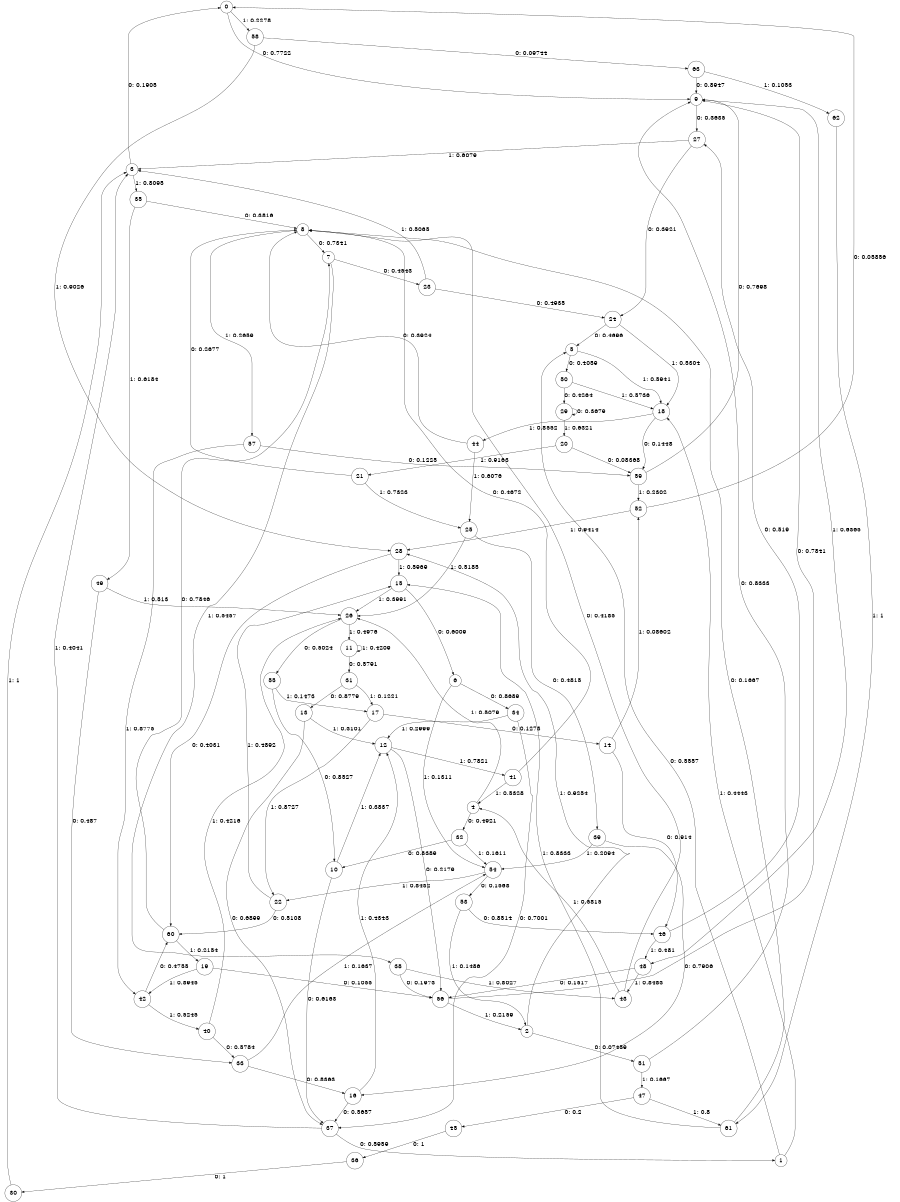 digraph "ch2randomL9" {
size = "6,8.5";
ratio = "fill";
node [shape = circle];
node [fontsize = 24];
edge [fontsize = 24];
0 -> 9 [label = "0: 0.7722   "];
0 -> 58 [label = "1: 0.2278   "];
1 -> 5 [label = "0: 0.5557   "];
1 -> 18 [label = "1: 0.4443   "];
2 -> 51 [label = "0: 0.07459  "];
2 -> 28 [label = "1: 0.9254   "];
3 -> 0 [label = "0: 0.1905   "];
3 -> 35 [label = "1: 0.8095   "];
4 -> 32 [label = "0: 0.4921   "];
4 -> 26 [label = "1: 0.5079   "];
5 -> 50 [label = "0: 0.4059   "];
5 -> 18 [label = "1: 0.5941   "];
6 -> 34 [label = "0: 0.8689   "];
6 -> 54 [label = "1: 0.1311   "];
7 -> 23 [label = "0: 0.4543   "];
7 -> 38 [label = "1: 0.5457   "];
8 -> 7 [label = "0: 0.7341   "];
8 -> 57 [label = "1: 0.2659   "];
9 -> 27 [label = "0: 0.3635   "];
9 -> 48 [label = "1: 0.6365   "];
10 -> 37 [label = "0: 0.6163   "];
10 -> 12 [label = "1: 0.3837   "];
11 -> 31 [label = "0: 0.5791   "];
11 -> 11 [label = "1: 0.4209   "];
12 -> 56 [label = "0: 0.2179   "];
12 -> 41 [label = "1: 0.7821   "];
13 -> 37 [label = "0: 0.6899   "];
13 -> 12 [label = "1: 0.3101   "];
14 -> 46 [label = "0: 0.914    "];
14 -> 52 [label = "1: 0.08602  "];
15 -> 6 [label = "0: 0.6009   "];
15 -> 26 [label = "1: 0.3991   "];
16 -> 37 [label = "0: 0.5657   "];
16 -> 12 [label = "1: 0.4343   "];
17 -> 14 [label = "0: 0.1273   "];
17 -> 22 [label = "1: 0.8727   "];
18 -> 59 [label = "0: 0.1448   "];
18 -> 44 [label = "1: 0.8552   "];
19 -> 56 [label = "0: 0.1055   "];
19 -> 42 [label = "1: 0.8945   "];
20 -> 59 [label = "0: 0.08368  "];
20 -> 21 [label = "1: 0.9163   "];
21 -> 8 [label = "0: 0.2677   "];
21 -> 25 [label = "1: 0.7323   "];
22 -> 60 [label = "0: 0.5108   "];
22 -> 15 [label = "1: 0.4892   "];
23 -> 24 [label = "0: 0.4935   "];
23 -> 3 [label = "1: 0.5065   "];
24 -> 5 [label = "0: 0.4696   "];
24 -> 18 [label = "1: 0.5304   "];
25 -> 39 [label = "0: 0.4815   "];
25 -> 26 [label = "1: 0.5185   "];
26 -> 55 [label = "0: 0.5024   "];
26 -> 11 [label = "1: 0.4976   "];
27 -> 24 [label = "0: 0.3921   "];
27 -> 3 [label = "1: 0.6079   "];
28 -> 60 [label = "0: 0.4031   "];
28 -> 15 [label = "1: 0.5969   "];
29 -> 29 [label = "0: 0.3679   "];
29 -> 20 [label = "1: 0.6321   "];
30 -> 3 [label = "1: 1        "];
31 -> 13 [label = "0: 0.8779   "];
31 -> 17 [label = "1: 0.1221   "];
32 -> 10 [label = "0: 0.8389   "];
32 -> 54 [label = "1: 0.1611   "];
33 -> 16 [label = "0: 0.8363   "];
33 -> 54 [label = "1: 0.1637   "];
34 -> 37 [label = "0: 0.7001   "];
34 -> 12 [label = "1: 0.2999   "];
35 -> 8 [label = "0: 0.3816   "];
35 -> 49 [label = "1: 0.6184   "];
36 -> 30 [label = "0: 1        "];
37 -> 1 [label = "0: 0.5959   "];
37 -> 3 [label = "1: 0.4041   "];
38 -> 56 [label = "0: 0.1973   "];
38 -> 43 [label = "1: 0.8027   "];
39 -> 16 [label = "0: 0.7906   "];
39 -> 54 [label = "1: 0.2094   "];
40 -> 33 [label = "0: 0.5784   "];
40 -> 26 [label = "1: 0.4216   "];
41 -> 8 [label = "0: 0.4672   "];
41 -> 4 [label = "1: 0.5328   "];
42 -> 60 [label = "0: 0.4755   "];
42 -> 40 [label = "1: 0.5245   "];
43 -> 8 [label = "0: 0.4185   "];
43 -> 4 [label = "1: 0.5815   "];
44 -> 8 [label = "0: 0.3924   "];
44 -> 25 [label = "1: 0.6076   "];
45 -> 36 [label = "0: 1        "];
46 -> 27 [label = "0: 0.519    "];
46 -> 48 [label = "1: 0.481    "];
47 -> 45 [label = "0: 0.2      "];
47 -> 61 [label = "1: 0.8      "];
48 -> 56 [label = "0: 0.1517   "];
48 -> 43 [label = "1: 0.8483   "];
49 -> 33 [label = "0: 0.487    "];
49 -> 26 [label = "1: 0.513    "];
50 -> 29 [label = "0: 0.4264   "];
50 -> 18 [label = "1: 0.5736   "];
51 -> 9 [label = "0: 0.8333   "];
51 -> 47 [label = "1: 0.1667   "];
52 -> 0 [label = "0: 0.05856  "];
52 -> 28 [label = "1: 0.9414   "];
53 -> 46 [label = "0: 0.8514   "];
53 -> 2 [label = "1: 0.1486   "];
54 -> 53 [label = "0: 0.1568   "];
54 -> 22 [label = "1: 0.8432   "];
55 -> 10 [label = "0: 0.8527   "];
55 -> 17 [label = "1: 0.1473   "];
56 -> 9 [label = "0: 0.7841   "];
56 -> 2 [label = "1: 0.2159   "];
57 -> 59 [label = "0: 0.1225   "];
57 -> 42 [label = "1: 0.8775   "];
58 -> 63 [label = "0: 0.09744  "];
58 -> 28 [label = "1: 0.9026   "];
59 -> 9 [label = "0: 0.7698   "];
59 -> 52 [label = "1: 0.2302   "];
60 -> 7 [label = "0: 0.7846   "];
60 -> 19 [label = "1: 0.2154   "];
61 -> 8 [label = "0: 0.1667   "];
61 -> 15 [label = "1: 0.8333   "];
62 -> 61 [label = "1: 1        "];
63 -> 9 [label = "0: 0.8947   "];
63 -> 62 [label = "1: 0.1053   "];
}